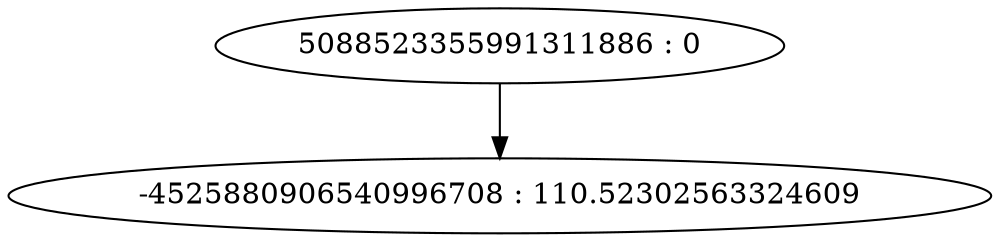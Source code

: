 digraph "plots/tree_24.dot" {
	0 [label="5088523355991311886 : 0"]
	1 [label="-4525880906540996708 : 110.52302563324609"]
	0 -> 1
}
